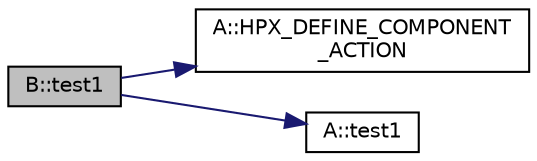digraph "B::test1"
{
  edge [fontname="Helvetica",fontsize="10",labelfontname="Helvetica",labelfontsize="10"];
  node [fontname="Helvetica",fontsize="10",shape=record];
  rankdir="LR";
  Node329 [label="B::test1",height=0.2,width=0.4,color="black", fillcolor="grey75", style="filled", fontcolor="black"];
  Node329 -> Node330 [color="midnightblue",fontsize="10",style="solid",fontname="Helvetica"];
  Node330 [label="A::HPX_DEFINE_COMPONENT\l_ACTION",height=0.2,width=0.4,color="black", fillcolor="white", style="filled",URL="$d7/da0/struct_a.html#a29a70e1489e0e0e14cd6c14ca0a56b14"];
  Node329 -> Node331 [color="midnightblue",fontsize="10",style="solid",fontname="Helvetica"];
  Node331 [label="A::test1",height=0.2,width=0.4,color="black", fillcolor="white", style="filled",URL="$d7/da0/struct_a.html#afe88afee524ffa8a1157959e3e5c916b"];
}

